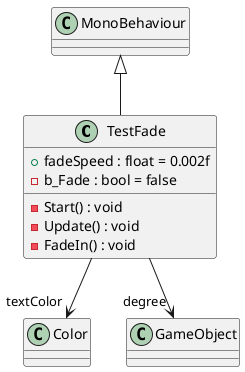 @startuml
class TestFade {
    + fadeSpeed : float = 0.002f
    - b_Fade : bool = false
    - Start() : void
    - Update() : void
    - FadeIn() : void
}
MonoBehaviour <|-- TestFade
TestFade --> "textColor" Color
TestFade --> "degree" GameObject
@enduml
